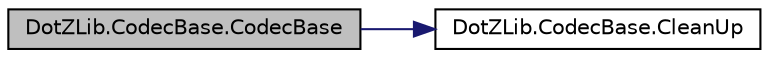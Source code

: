 digraph "DotZLib.CodecBase.CodecBase"
{
  edge [fontname="Helvetica",fontsize="10",labelfontname="Helvetica",labelfontsize="10"];
  node [fontname="Helvetica",fontsize="10",shape=record];
  rankdir="LR";
  Node1 [label="DotZLib.CodecBase.CodecBase",height=0.2,width=0.4,color="black", fillcolor="grey75", style="filled", fontcolor="black"];
  Node1 -> Node2 [color="midnightblue",fontsize="10",style="solid",fontname="Helvetica"];
  Node2 [label="DotZLib.CodecBase.CleanUp",height=0.2,width=0.4,color="black", fillcolor="white", style="filled",URL="$class_dot_z_lib_1_1_codec_base.html#aa0ded075105c5cf6f5f0d61928c90ca6",tooltip="Performs any codec specific cleanup "];
}
